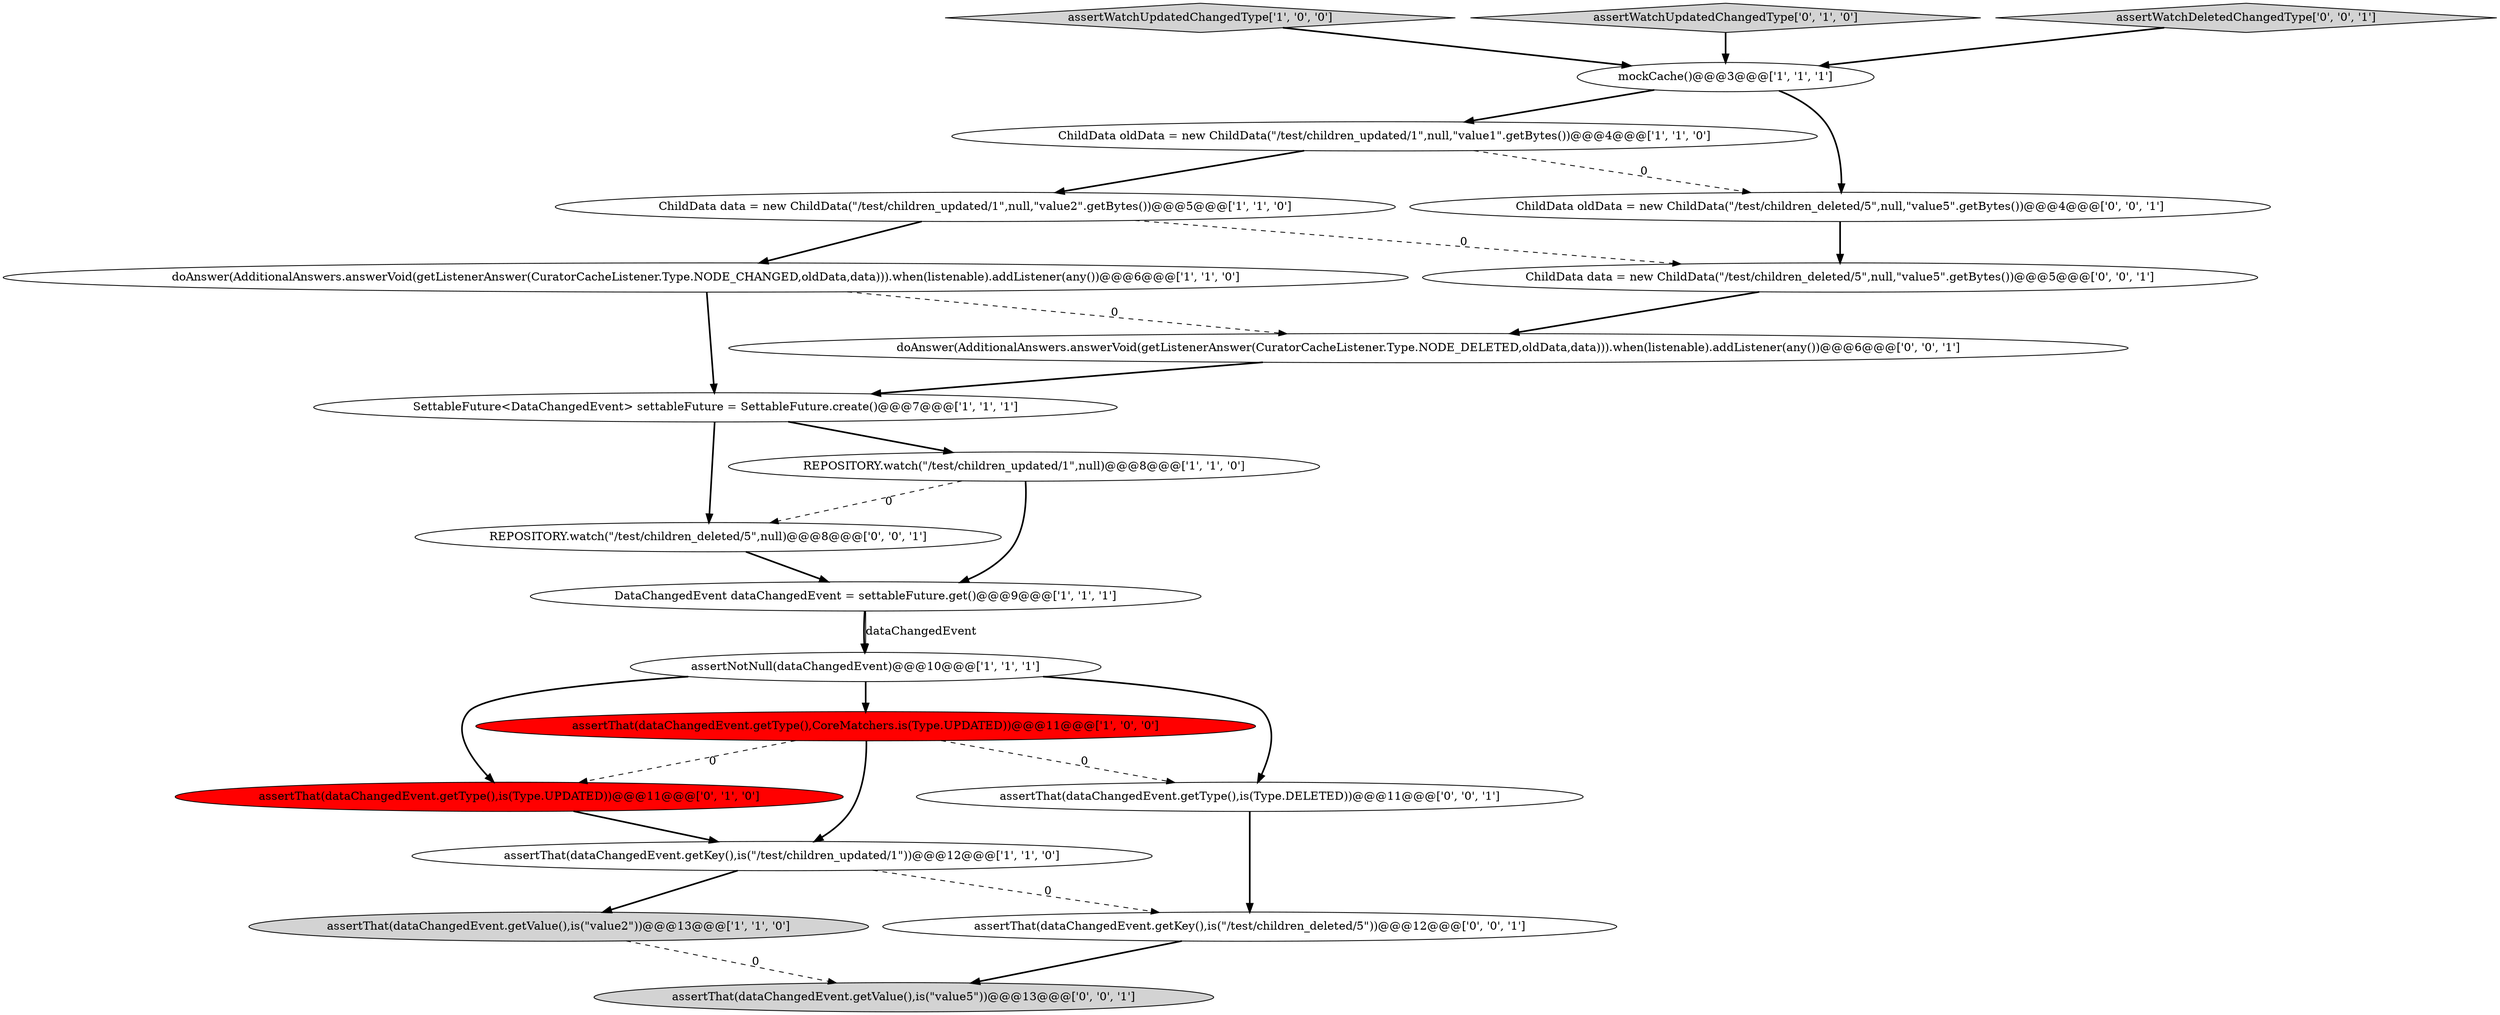 digraph {
18 [style = filled, label = "doAnswer(AdditionalAnswers.answerVoid(getListenerAnswer(CuratorCacheListener.Type.NODE_DELETED,oldData,data))).when(listenable).addListener(any())@@@6@@@['0', '0', '1']", fillcolor = white, shape = ellipse image = "AAA0AAABBB3BBB"];
17 [style = filled, label = "assertThat(dataChangedEvent.getValue(),is(\"value5\"))@@@13@@@['0', '0', '1']", fillcolor = lightgray, shape = ellipse image = "AAA0AAABBB3BBB"];
20 [style = filled, label = "REPOSITORY.watch(\"/test/children_deleted/5\",null)@@@8@@@['0', '0', '1']", fillcolor = white, shape = ellipse image = "AAA0AAABBB3BBB"];
10 [style = filled, label = "DataChangedEvent dataChangedEvent = settableFuture.get()@@@9@@@['1', '1', '1']", fillcolor = white, shape = ellipse image = "AAA0AAABBB1BBB"];
11 [style = filled, label = "assertWatchUpdatedChangedType['1', '0', '0']", fillcolor = lightgray, shape = diamond image = "AAA0AAABBB1BBB"];
2 [style = filled, label = "REPOSITORY.watch(\"/test/children_updated/1\",null)@@@8@@@['1', '1', '0']", fillcolor = white, shape = ellipse image = "AAA0AAABBB1BBB"];
0 [style = filled, label = "doAnswer(AdditionalAnswers.answerVoid(getListenerAnswer(CuratorCacheListener.Type.NODE_CHANGED,oldData,data))).when(listenable).addListener(any())@@@6@@@['1', '1', '0']", fillcolor = white, shape = ellipse image = "AAA0AAABBB1BBB"];
4 [style = filled, label = "mockCache()@@@3@@@['1', '1', '1']", fillcolor = white, shape = ellipse image = "AAA0AAABBB1BBB"];
12 [style = filled, label = "assertWatchUpdatedChangedType['0', '1', '0']", fillcolor = lightgray, shape = diamond image = "AAA0AAABBB2BBB"];
9 [style = filled, label = "assertThat(dataChangedEvent.getValue(),is(\"value2\"))@@@13@@@['1', '1', '0']", fillcolor = lightgray, shape = ellipse image = "AAA0AAABBB1BBB"];
8 [style = filled, label = "ChildData data = new ChildData(\"/test/children_updated/1\",null,\"value2\".getBytes())@@@5@@@['1', '1', '0']", fillcolor = white, shape = ellipse image = "AAA0AAABBB1BBB"];
1 [style = filled, label = "ChildData oldData = new ChildData(\"/test/children_updated/1\",null,\"value1\".getBytes())@@@4@@@['1', '1', '0']", fillcolor = white, shape = ellipse image = "AAA0AAABBB1BBB"];
14 [style = filled, label = "assertThat(dataChangedEvent.getKey(),is(\"/test/children_deleted/5\"))@@@12@@@['0', '0', '1']", fillcolor = white, shape = ellipse image = "AAA0AAABBB3BBB"];
13 [style = filled, label = "assertThat(dataChangedEvent.getType(),is(Type.UPDATED))@@@11@@@['0', '1', '0']", fillcolor = red, shape = ellipse image = "AAA1AAABBB2BBB"];
7 [style = filled, label = "assertThat(dataChangedEvent.getType(),CoreMatchers.is(Type.UPDATED))@@@11@@@['1', '0', '0']", fillcolor = red, shape = ellipse image = "AAA1AAABBB1BBB"];
3 [style = filled, label = "SettableFuture<DataChangedEvent> settableFuture = SettableFuture.create()@@@7@@@['1', '1', '1']", fillcolor = white, shape = ellipse image = "AAA0AAABBB1BBB"];
15 [style = filled, label = "ChildData oldData = new ChildData(\"/test/children_deleted/5\",null,\"value5\".getBytes())@@@4@@@['0', '0', '1']", fillcolor = white, shape = ellipse image = "AAA0AAABBB3BBB"];
19 [style = filled, label = "ChildData data = new ChildData(\"/test/children_deleted/5\",null,\"value5\".getBytes())@@@5@@@['0', '0', '1']", fillcolor = white, shape = ellipse image = "AAA0AAABBB3BBB"];
5 [style = filled, label = "assertThat(dataChangedEvent.getKey(),is(\"/test/children_updated/1\"))@@@12@@@['1', '1', '0']", fillcolor = white, shape = ellipse image = "AAA0AAABBB1BBB"];
16 [style = filled, label = "assertWatchDeletedChangedType['0', '0', '1']", fillcolor = lightgray, shape = diamond image = "AAA0AAABBB3BBB"];
6 [style = filled, label = "assertNotNull(dataChangedEvent)@@@10@@@['1', '1', '1']", fillcolor = white, shape = ellipse image = "AAA0AAABBB1BBB"];
21 [style = filled, label = "assertThat(dataChangedEvent.getType(),is(Type.DELETED))@@@11@@@['0', '0', '1']", fillcolor = white, shape = ellipse image = "AAA0AAABBB3BBB"];
0->3 [style = bold, label=""];
8->19 [style = dashed, label="0"];
18->3 [style = bold, label=""];
19->18 [style = bold, label=""];
7->21 [style = dashed, label="0"];
5->14 [style = dashed, label="0"];
1->8 [style = bold, label=""];
2->20 [style = dashed, label="0"];
5->9 [style = bold, label=""];
6->21 [style = bold, label=""];
1->15 [style = dashed, label="0"];
11->4 [style = bold, label=""];
4->15 [style = bold, label=""];
14->17 [style = bold, label=""];
15->19 [style = bold, label=""];
2->10 [style = bold, label=""];
10->6 [style = bold, label=""];
20->10 [style = bold, label=""];
8->0 [style = bold, label=""];
7->5 [style = bold, label=""];
3->20 [style = bold, label=""];
3->2 [style = bold, label=""];
12->4 [style = bold, label=""];
6->13 [style = bold, label=""];
9->17 [style = dashed, label="0"];
7->13 [style = dashed, label="0"];
13->5 [style = bold, label=""];
0->18 [style = dashed, label="0"];
4->1 [style = bold, label=""];
16->4 [style = bold, label=""];
6->7 [style = bold, label=""];
10->6 [style = solid, label="dataChangedEvent"];
21->14 [style = bold, label=""];
}
